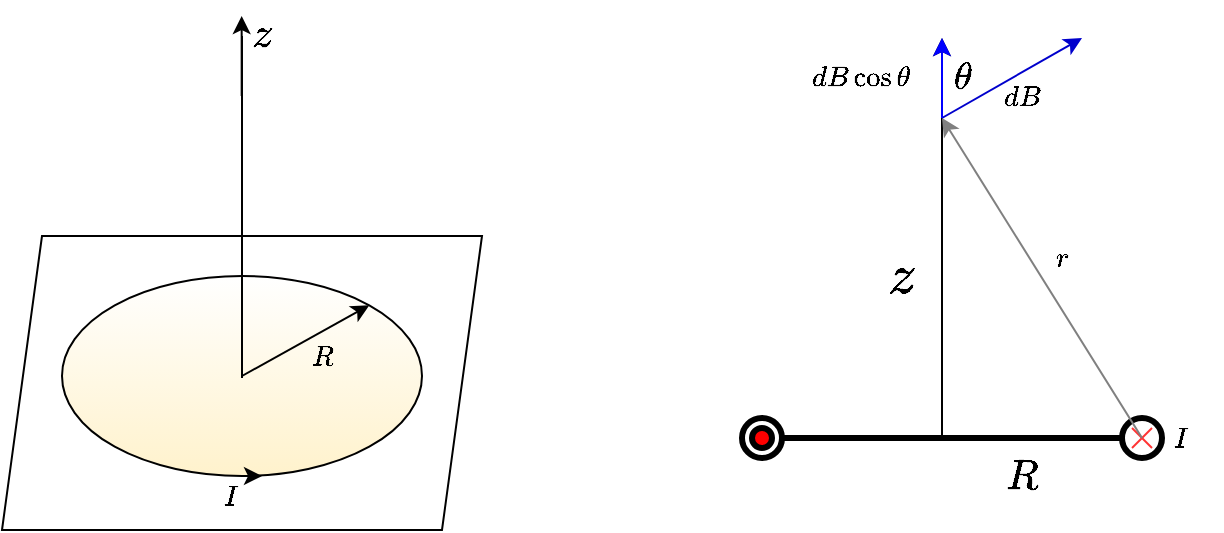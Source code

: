 <mxfile version="14.6.13" type="device"><diagram id="1lIhSGyv-CpVOqz6maFr" name="Page-1"><mxGraphModel dx="1106" dy="822" grid="1" gridSize="10" guides="1" tooltips="1" connect="1" arrows="1" fold="1" page="1" pageScale="1" pageWidth="850" pageHeight="1100" math="1" shadow="0"><root><mxCell id="0"/><mxCell id="1" parent="0"/><mxCell id="f6yCqqqgHiMGbO2FuQcE-26" value="" style="group" vertex="1" connectable="0" parent="1"><mxGeometry x="90" y="149" width="610" height="257" as="geometry"/></mxCell><mxCell id="sHYXCeXAy_jPXuURsih6-10" value="" style="group" parent="f6yCqqqgHiMGbO2FuQcE-26" vertex="1" connectable="0"><mxGeometry width="240" height="257" as="geometry"/></mxCell><mxCell id="sHYXCeXAy_jPXuURsih6-2" value="" style="shape=parallelogram;perimeter=parallelogramPerimeter;whiteSpace=wrap;html=1;fixedSize=1;" parent="sHYXCeXAy_jPXuURsih6-10" vertex="1"><mxGeometry y="110" width="240" height="147" as="geometry"/></mxCell><mxCell id="sHYXCeXAy_jPXuURsih6-1" value="" style="ellipse;whiteSpace=wrap;html=1;gradientColor=#FFF2CC;" parent="sHYXCeXAy_jPXuURsih6-10" vertex="1"><mxGeometry x="30" y="130" width="180" height="100" as="geometry"/></mxCell><mxCell id="sHYXCeXAy_jPXuURsih6-3" value="" style="endArrow=none;html=1;strokeWidth=1;" parent="sHYXCeXAy_jPXuURsih6-10" edge="1"><mxGeometry width="50" height="50" relative="1" as="geometry"><mxPoint x="120" y="181" as="sourcePoint"/><mxPoint x="120" y="10" as="targetPoint"/></mxGeometry></mxCell><mxCell id="sHYXCeXAy_jPXuURsih6-4" value="" style="endArrow=classic;html=1;strokeWidth=1;entryX=1;entryY=0;entryDx=0;entryDy=0;" parent="sHYXCeXAy_jPXuURsih6-10" target="sHYXCeXAy_jPXuURsih6-1" edge="1"><mxGeometry width="50" height="50" relative="1" as="geometry"><mxPoint x="120" y="180" as="sourcePoint"/><mxPoint x="120" y="150" as="targetPoint"/></mxGeometry></mxCell><mxCell id="sHYXCeXAy_jPXuURsih6-5" value="$$R$$" style="text;html=1;strokeColor=none;fillColor=none;align=center;verticalAlign=middle;whiteSpace=wrap;rounded=0;" parent="sHYXCeXAy_jPXuURsih6-10" vertex="1"><mxGeometry x="140" y="160" width="40" height="20" as="geometry"/></mxCell><mxCell id="sHYXCeXAy_jPXuURsih6-6" value="" style="endArrow=classic;html=1;strokeWidth=1;" parent="sHYXCeXAy_jPXuURsih6-10" edge="1"><mxGeometry width="50" height="50" relative="1" as="geometry"><mxPoint x="120" y="230" as="sourcePoint"/><mxPoint x="130" y="230" as="targetPoint"/></mxGeometry></mxCell><mxCell id="sHYXCeXAy_jPXuURsih6-7" value="$$I$$" style="text;html=1;strokeColor=none;fillColor=none;align=center;verticalAlign=middle;whiteSpace=wrap;rounded=0;" parent="sHYXCeXAy_jPXuURsih6-10" vertex="1"><mxGeometry x="95" y="230" width="40" height="20" as="geometry"/></mxCell><mxCell id="sHYXCeXAy_jPXuURsih6-8" value="" style="endArrow=classic;html=1;strokeWidth=1;" parent="sHYXCeXAy_jPXuURsih6-10" edge="1"><mxGeometry width="50" height="50" relative="1" as="geometry"><mxPoint x="119.83" y="40" as="sourcePoint"/><mxPoint x="119.83" as="targetPoint"/></mxGeometry></mxCell><mxCell id="sHYXCeXAy_jPXuURsih6-9" value="$$z$$" style="text;html=1;strokeColor=none;fillColor=none;align=center;verticalAlign=middle;whiteSpace=wrap;rounded=0;fontSize=18;" parent="sHYXCeXAy_jPXuURsih6-10" vertex="1"><mxGeometry x="110" width="40" height="20" as="geometry"/></mxCell><mxCell id="f6yCqqqgHiMGbO2FuQcE-1" value="" style="endArrow=none;html=1;strokeWidth=3;" edge="1" parent="f6yCqqqgHiMGbO2FuQcE-26"><mxGeometry width="50" height="50" relative="1" as="geometry"><mxPoint x="390" y="211" as="sourcePoint"/><mxPoint x="560" y="211" as="targetPoint"/></mxGeometry></mxCell><mxCell id="f6yCqqqgHiMGbO2FuQcE-2" value="" style="endArrow=classic;html=1;strokeWidth=1;" edge="1" parent="f6yCqqqgHiMGbO2FuQcE-26"><mxGeometry width="50" height="50" relative="1" as="geometry"><mxPoint x="470" y="211" as="sourcePoint"/><mxPoint x="470" y="11" as="targetPoint"/></mxGeometry></mxCell><mxCell id="f6yCqqqgHiMGbO2FuQcE-7" value="" style="ellipse;whiteSpace=wrap;html=1;aspect=fixed;fontSize=27;strokeWidth=3;" vertex="1" parent="f6yCqqqgHiMGbO2FuQcE-26"><mxGeometry x="560" y="201" width="20" height="20" as="geometry"/></mxCell><mxCell id="f6yCqqqgHiMGbO2FuQcE-8" value="" style="ellipse;whiteSpace=wrap;html=1;aspect=fixed;fontSize=27;strokeWidth=3;" vertex="1" parent="f6yCqqqgHiMGbO2FuQcE-26"><mxGeometry x="370" y="201" width="20" height="20" as="geometry"/></mxCell><mxCell id="f6yCqqqgHiMGbO2FuQcE-10" value="" style="endArrow=none;html=1;fontSize=27;strokeWidth=1;strokeColor=#FF3333;" edge="1" parent="f6yCqqqgHiMGbO2FuQcE-26"><mxGeometry width="50" height="50" relative="1" as="geometry"><mxPoint x="565" y="216" as="sourcePoint"/><mxPoint x="575" y="206" as="targetPoint"/></mxGeometry></mxCell><mxCell id="f6yCqqqgHiMGbO2FuQcE-11" value="" style="endArrow=none;html=1;fontSize=27;strokeWidth=1;strokeColor=#FF3333;" edge="1" parent="f6yCqqqgHiMGbO2FuQcE-26"><mxGeometry width="50" height="50" relative="1" as="geometry"><mxPoint x="565" y="206" as="sourcePoint"/><mxPoint x="575" y="216" as="targetPoint"/></mxGeometry></mxCell><mxCell id="f6yCqqqgHiMGbO2FuQcE-12" value="" style="ellipse;whiteSpace=wrap;html=1;aspect=fixed;fontSize=27;strokeWidth=3;fillColor=#FF0000;" vertex="1" parent="f6yCqqqgHiMGbO2FuQcE-26"><mxGeometry x="375" y="206" width="10" height="10" as="geometry"/></mxCell><mxCell id="f6yCqqqgHiMGbO2FuQcE-13" value="" style="endArrow=classic;html=1;fontSize=27;strokeWidth=1;strokeColor=#808080;" edge="1" parent="f6yCqqqgHiMGbO2FuQcE-26"><mxGeometry width="50" height="50" relative="1" as="geometry"><mxPoint x="570" y="211" as="sourcePoint"/><mxPoint x="470" y="51" as="targetPoint"/></mxGeometry></mxCell><mxCell id="f6yCqqqgHiMGbO2FuQcE-14" value="" style="endArrow=classic;html=1;fontSize=27;strokeWidth=1;strokeColor=#0000CC;" edge="1" parent="f6yCqqqgHiMGbO2FuQcE-26"><mxGeometry width="50" height="50" relative="1" as="geometry"><mxPoint x="470" y="51" as="sourcePoint"/><mxPoint x="540" y="11" as="targetPoint"/></mxGeometry></mxCell><mxCell id="f6yCqqqgHiMGbO2FuQcE-16" value="$$z$$" style="text;html=1;strokeColor=none;fillColor=none;align=center;verticalAlign=middle;whiteSpace=wrap;rounded=0;fontSize=24;" vertex="1" parent="f6yCqqqgHiMGbO2FuQcE-26"><mxGeometry x="430" y="121" width="40" height="20" as="geometry"/></mxCell><mxCell id="f6yCqqqgHiMGbO2FuQcE-17" value="$$R$$" style="text;html=1;strokeColor=none;fillColor=none;align=center;verticalAlign=middle;whiteSpace=wrap;rounded=0;fontSize=18;" vertex="1" parent="f6yCqqqgHiMGbO2FuQcE-26"><mxGeometry x="490" y="221" width="40" height="20" as="geometry"/></mxCell><mxCell id="f6yCqqqgHiMGbO2FuQcE-18" value="$$dB$$" style="text;html=1;strokeColor=none;fillColor=none;align=center;verticalAlign=middle;whiteSpace=wrap;rounded=0;fontSize=12;" vertex="1" parent="f6yCqqqgHiMGbO2FuQcE-26"><mxGeometry x="490" y="31" width="40" height="20" as="geometry"/></mxCell><mxCell id="f6yCqqqgHiMGbO2FuQcE-20" value="$$\theta$$" style="text;html=1;strokeColor=none;fillColor=none;align=center;verticalAlign=middle;whiteSpace=wrap;rounded=0;fontSize=16;" vertex="1" parent="f6yCqqqgHiMGbO2FuQcE-26"><mxGeometry x="460" y="21" width="40" height="20" as="geometry"/></mxCell><mxCell id="f6yCqqqgHiMGbO2FuQcE-21" value="" style="endArrow=classic;html=1;fontSize=16;strokeWidth=1;strokeColor=#0000FF;" edge="1" parent="f6yCqqqgHiMGbO2FuQcE-26"><mxGeometry width="50" height="50" relative="1" as="geometry"><mxPoint x="470" y="51" as="sourcePoint"/><mxPoint x="470" y="11" as="targetPoint"/></mxGeometry></mxCell><mxCell id="f6yCqqqgHiMGbO2FuQcE-22" value="$$dB\cos\theta$$" style="text;html=1;strokeColor=none;fillColor=none;align=center;verticalAlign=middle;whiteSpace=wrap;rounded=0;fontSize=12;" vertex="1" parent="f6yCqqqgHiMGbO2FuQcE-26"><mxGeometry x="410" y="21" width="40" height="20" as="geometry"/></mxCell><mxCell id="f6yCqqqgHiMGbO2FuQcE-24" value="$$r$$" style="text;html=1;strokeColor=none;fillColor=none;align=center;verticalAlign=middle;whiteSpace=wrap;rounded=0;fontSize=12;" vertex="1" parent="f6yCqqqgHiMGbO2FuQcE-26"><mxGeometry x="510" y="111" width="40" height="20" as="geometry"/></mxCell><mxCell id="f6yCqqqgHiMGbO2FuQcE-25" value="$$I$$" style="text;html=1;strokeColor=none;fillColor=none;align=center;verticalAlign=middle;whiteSpace=wrap;rounded=0;fontSize=12;" vertex="1" parent="f6yCqqqgHiMGbO2FuQcE-26"><mxGeometry x="570" y="201" width="40" height="20" as="geometry"/></mxCell></root></mxGraphModel></diagram></mxfile>